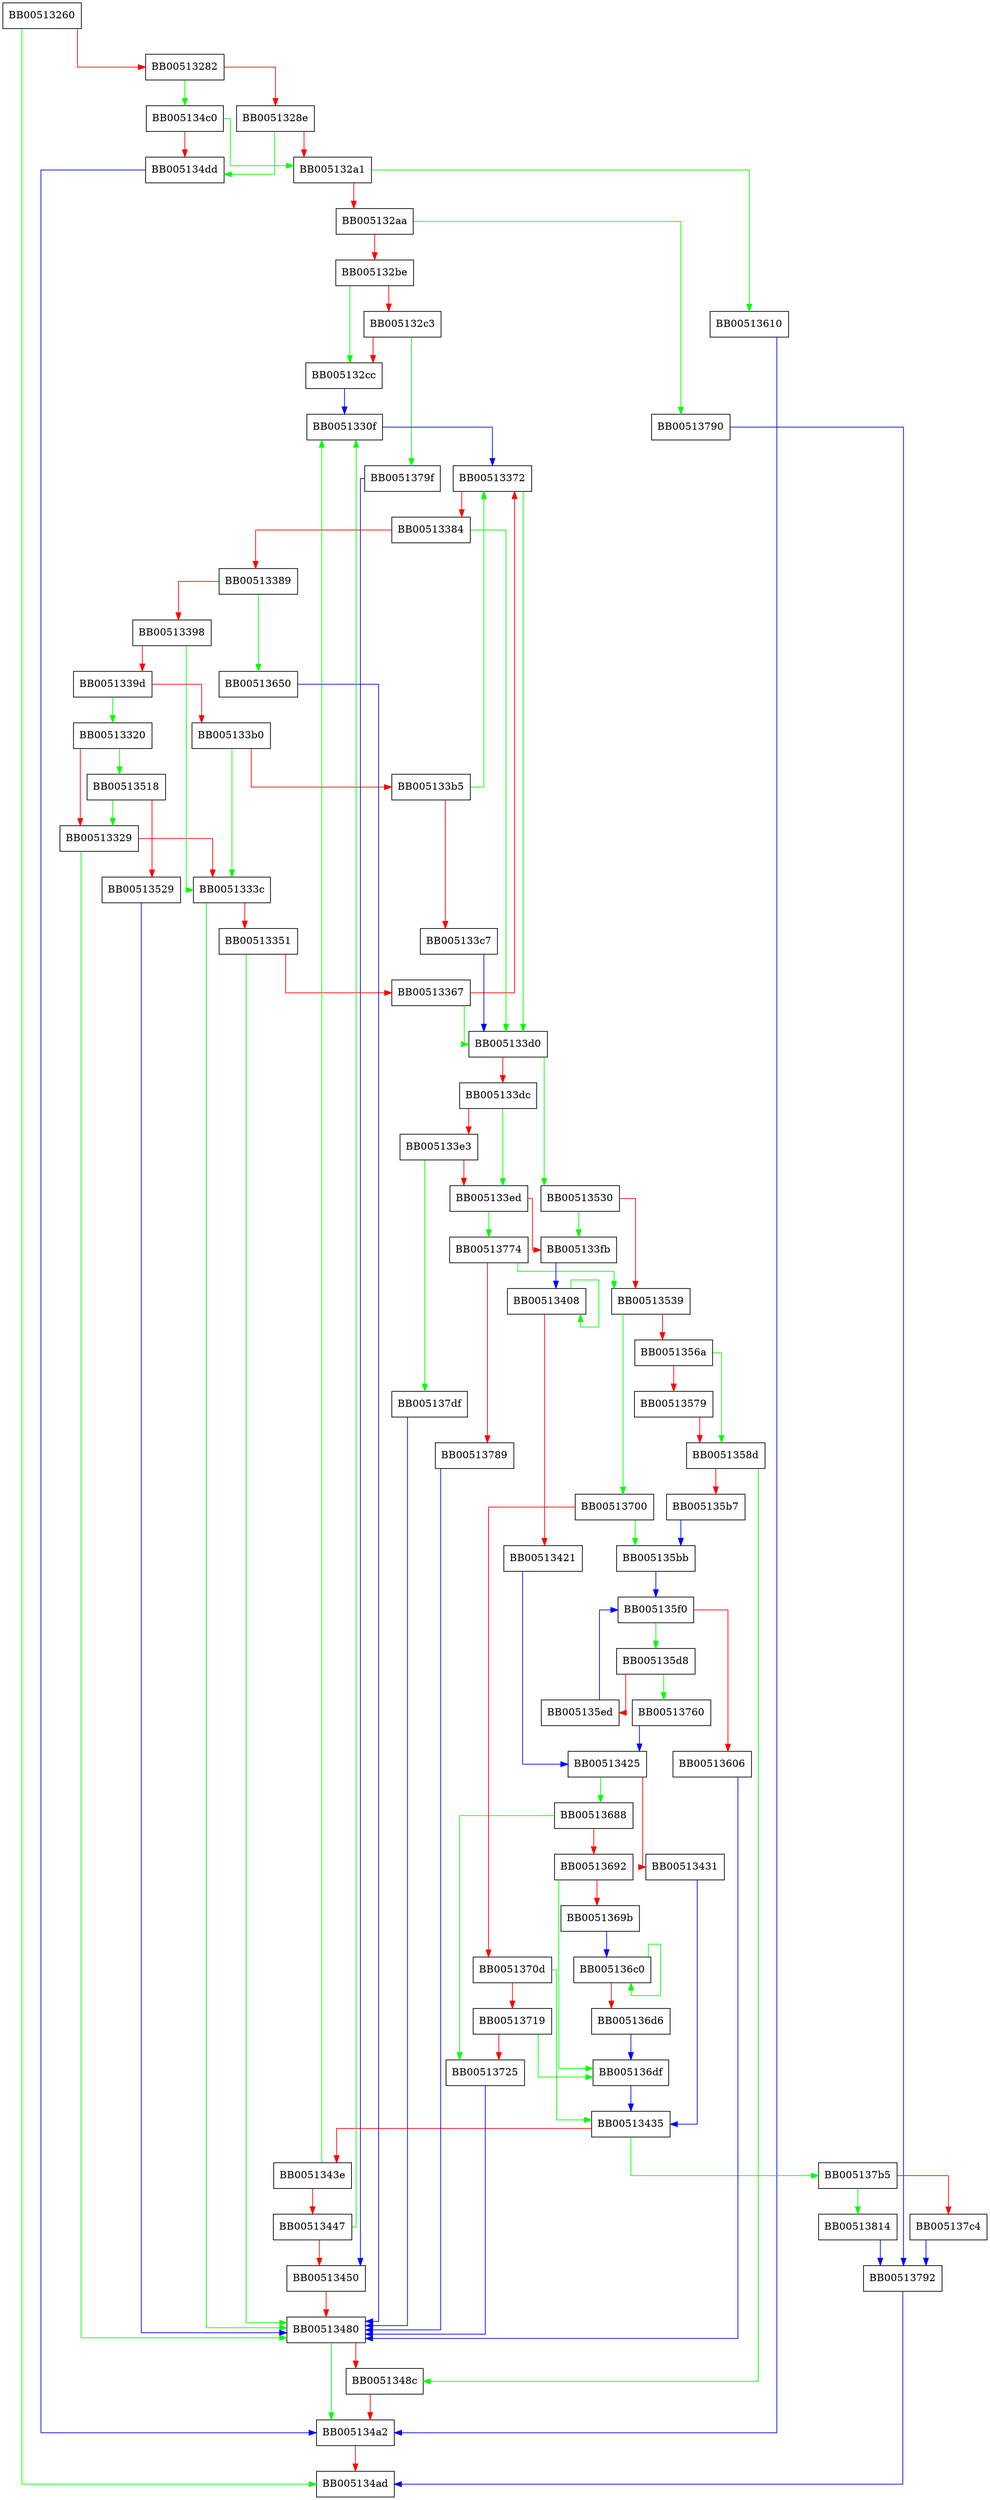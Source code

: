 digraph a2d_ASN1_OBJECT {
  node [shape="box"];
  graph [splines=ortho];
  BB00513260 -> BB005134ad [color="green"];
  BB00513260 -> BB00513282 [color="red"];
  BB00513282 -> BB005134c0 [color="green"];
  BB00513282 -> BB0051328e [color="red"];
  BB0051328e -> BB005134dd [color="green"];
  BB0051328e -> BB005132a1 [color="red"];
  BB005132a1 -> BB00513610 [color="green"];
  BB005132a1 -> BB005132aa [color="red"];
  BB005132aa -> BB00513790 [color="green"];
  BB005132aa -> BB005132be [color="red"];
  BB005132be -> BB005132cc [color="green"];
  BB005132be -> BB005132c3 [color="red"];
  BB005132c3 -> BB0051379f [color="green"];
  BB005132c3 -> BB005132cc [color="red"];
  BB005132cc -> BB0051330f [color="blue"];
  BB0051330f -> BB00513372 [color="blue"];
  BB00513320 -> BB00513518 [color="green"];
  BB00513320 -> BB00513329 [color="red"];
  BB00513329 -> BB00513480 [color="green"];
  BB00513329 -> BB0051333c [color="red"];
  BB0051333c -> BB00513480 [color="green"];
  BB0051333c -> BB00513351 [color="red"];
  BB00513351 -> BB00513480 [color="green"];
  BB00513351 -> BB00513367 [color="red"];
  BB00513367 -> BB005133d0 [color="green"];
  BB00513367 -> BB00513372 [color="red"];
  BB00513372 -> BB005133d0 [color="green"];
  BB00513372 -> BB00513384 [color="red"];
  BB00513384 -> BB005133d0 [color="green"];
  BB00513384 -> BB00513389 [color="red"];
  BB00513389 -> BB00513650 [color="green"];
  BB00513389 -> BB00513398 [color="red"];
  BB00513398 -> BB0051333c [color="green"];
  BB00513398 -> BB0051339d [color="red"];
  BB0051339d -> BB00513320 [color="green"];
  BB0051339d -> BB005133b0 [color="red"];
  BB005133b0 -> BB0051333c [color="green"];
  BB005133b0 -> BB005133b5 [color="red"];
  BB005133b5 -> BB00513372 [color="green"];
  BB005133b5 -> BB005133c7 [color="red"];
  BB005133c7 -> BB005133d0 [color="blue"];
  BB005133d0 -> BB00513530 [color="green"];
  BB005133d0 -> BB005133dc [color="red"];
  BB005133dc -> BB005133ed [color="green"];
  BB005133dc -> BB005133e3 [color="red"];
  BB005133e3 -> BB005137df [color="green"];
  BB005133e3 -> BB005133ed [color="red"];
  BB005133ed -> BB00513774 [color="green"];
  BB005133ed -> BB005133fb [color="red"];
  BB005133fb -> BB00513408 [color="blue"];
  BB00513408 -> BB00513408 [color="green"];
  BB00513408 -> BB00513421 [color="red"];
  BB00513421 -> BB00513425 [color="blue"];
  BB00513425 -> BB00513688 [color="green"];
  BB00513425 -> BB00513431 [color="red"];
  BB00513431 -> BB00513435 [color="blue"];
  BB00513435 -> BB005137b5 [color="green"];
  BB00513435 -> BB0051343e [color="red"];
  BB0051343e -> BB0051330f [color="green"];
  BB0051343e -> BB00513447 [color="red"];
  BB00513447 -> BB0051330f [color="green"];
  BB00513447 -> BB00513450 [color="red"];
  BB00513450 -> BB00513480 [color="red"];
  BB00513480 -> BB005134a2 [color="green"];
  BB00513480 -> BB0051348c [color="red"];
  BB0051348c -> BB005134a2 [color="red"];
  BB005134a2 -> BB005134ad [color="red"];
  BB005134c0 -> BB005132a1 [color="green"];
  BB005134c0 -> BB005134dd [color="red"];
  BB005134dd -> BB005134a2 [color="blue"];
  BB00513518 -> BB00513329 [color="green"];
  BB00513518 -> BB00513529 [color="red"];
  BB00513529 -> BB00513480 [color="blue"];
  BB00513530 -> BB005133fb [color="green"];
  BB00513530 -> BB00513539 [color="red"];
  BB00513539 -> BB00513700 [color="green"];
  BB00513539 -> BB0051356a [color="red"];
  BB0051356a -> BB0051358d [color="green"];
  BB0051356a -> BB00513579 [color="red"];
  BB00513579 -> BB0051358d [color="red"];
  BB0051358d -> BB0051348c [color="green"];
  BB0051358d -> BB005135b7 [color="red"];
  BB005135b7 -> BB005135bb [color="blue"];
  BB005135bb -> BB005135f0 [color="blue"];
  BB005135d8 -> BB00513760 [color="green"];
  BB005135d8 -> BB005135ed [color="red"];
  BB005135ed -> BB005135f0 [color="blue"];
  BB005135f0 -> BB005135d8 [color="green"];
  BB005135f0 -> BB00513606 [color="red"];
  BB00513606 -> BB00513480 [color="blue"];
  BB00513610 -> BB005134a2 [color="blue"];
  BB00513650 -> BB00513480 [color="blue"];
  BB00513688 -> BB00513725 [color="green"];
  BB00513688 -> BB00513692 [color="red"];
  BB00513692 -> BB005136df [color="green"];
  BB00513692 -> BB0051369b [color="red"];
  BB0051369b -> BB005136c0 [color="blue"];
  BB005136c0 -> BB005136c0 [color="green"];
  BB005136c0 -> BB005136d6 [color="red"];
  BB005136d6 -> BB005136df [color="blue"];
  BB005136df -> BB00513435 [color="blue"];
  BB00513700 -> BB005135bb [color="green"];
  BB00513700 -> BB0051370d [color="red"];
  BB0051370d -> BB00513435 [color="green"];
  BB0051370d -> BB00513719 [color="red"];
  BB00513719 -> BB005136df [color="green"];
  BB00513719 -> BB00513725 [color="red"];
  BB00513725 -> BB00513480 [color="blue"];
  BB00513760 -> BB00513425 [color="blue"];
  BB00513774 -> BB00513539 [color="green"];
  BB00513774 -> BB00513789 [color="red"];
  BB00513789 -> BB00513480 [color="blue"];
  BB00513790 -> BB00513792 [color="blue"];
  BB00513792 -> BB005134ad [color="blue"];
  BB0051379f -> BB00513450 [color="blue"];
  BB005137b5 -> BB00513814 [color="green"];
  BB005137b5 -> BB005137c4 [color="red"];
  BB005137c4 -> BB00513792 [color="blue"];
  BB005137df -> BB00513480 [color="blue"];
  BB00513814 -> BB00513792 [color="blue"];
}